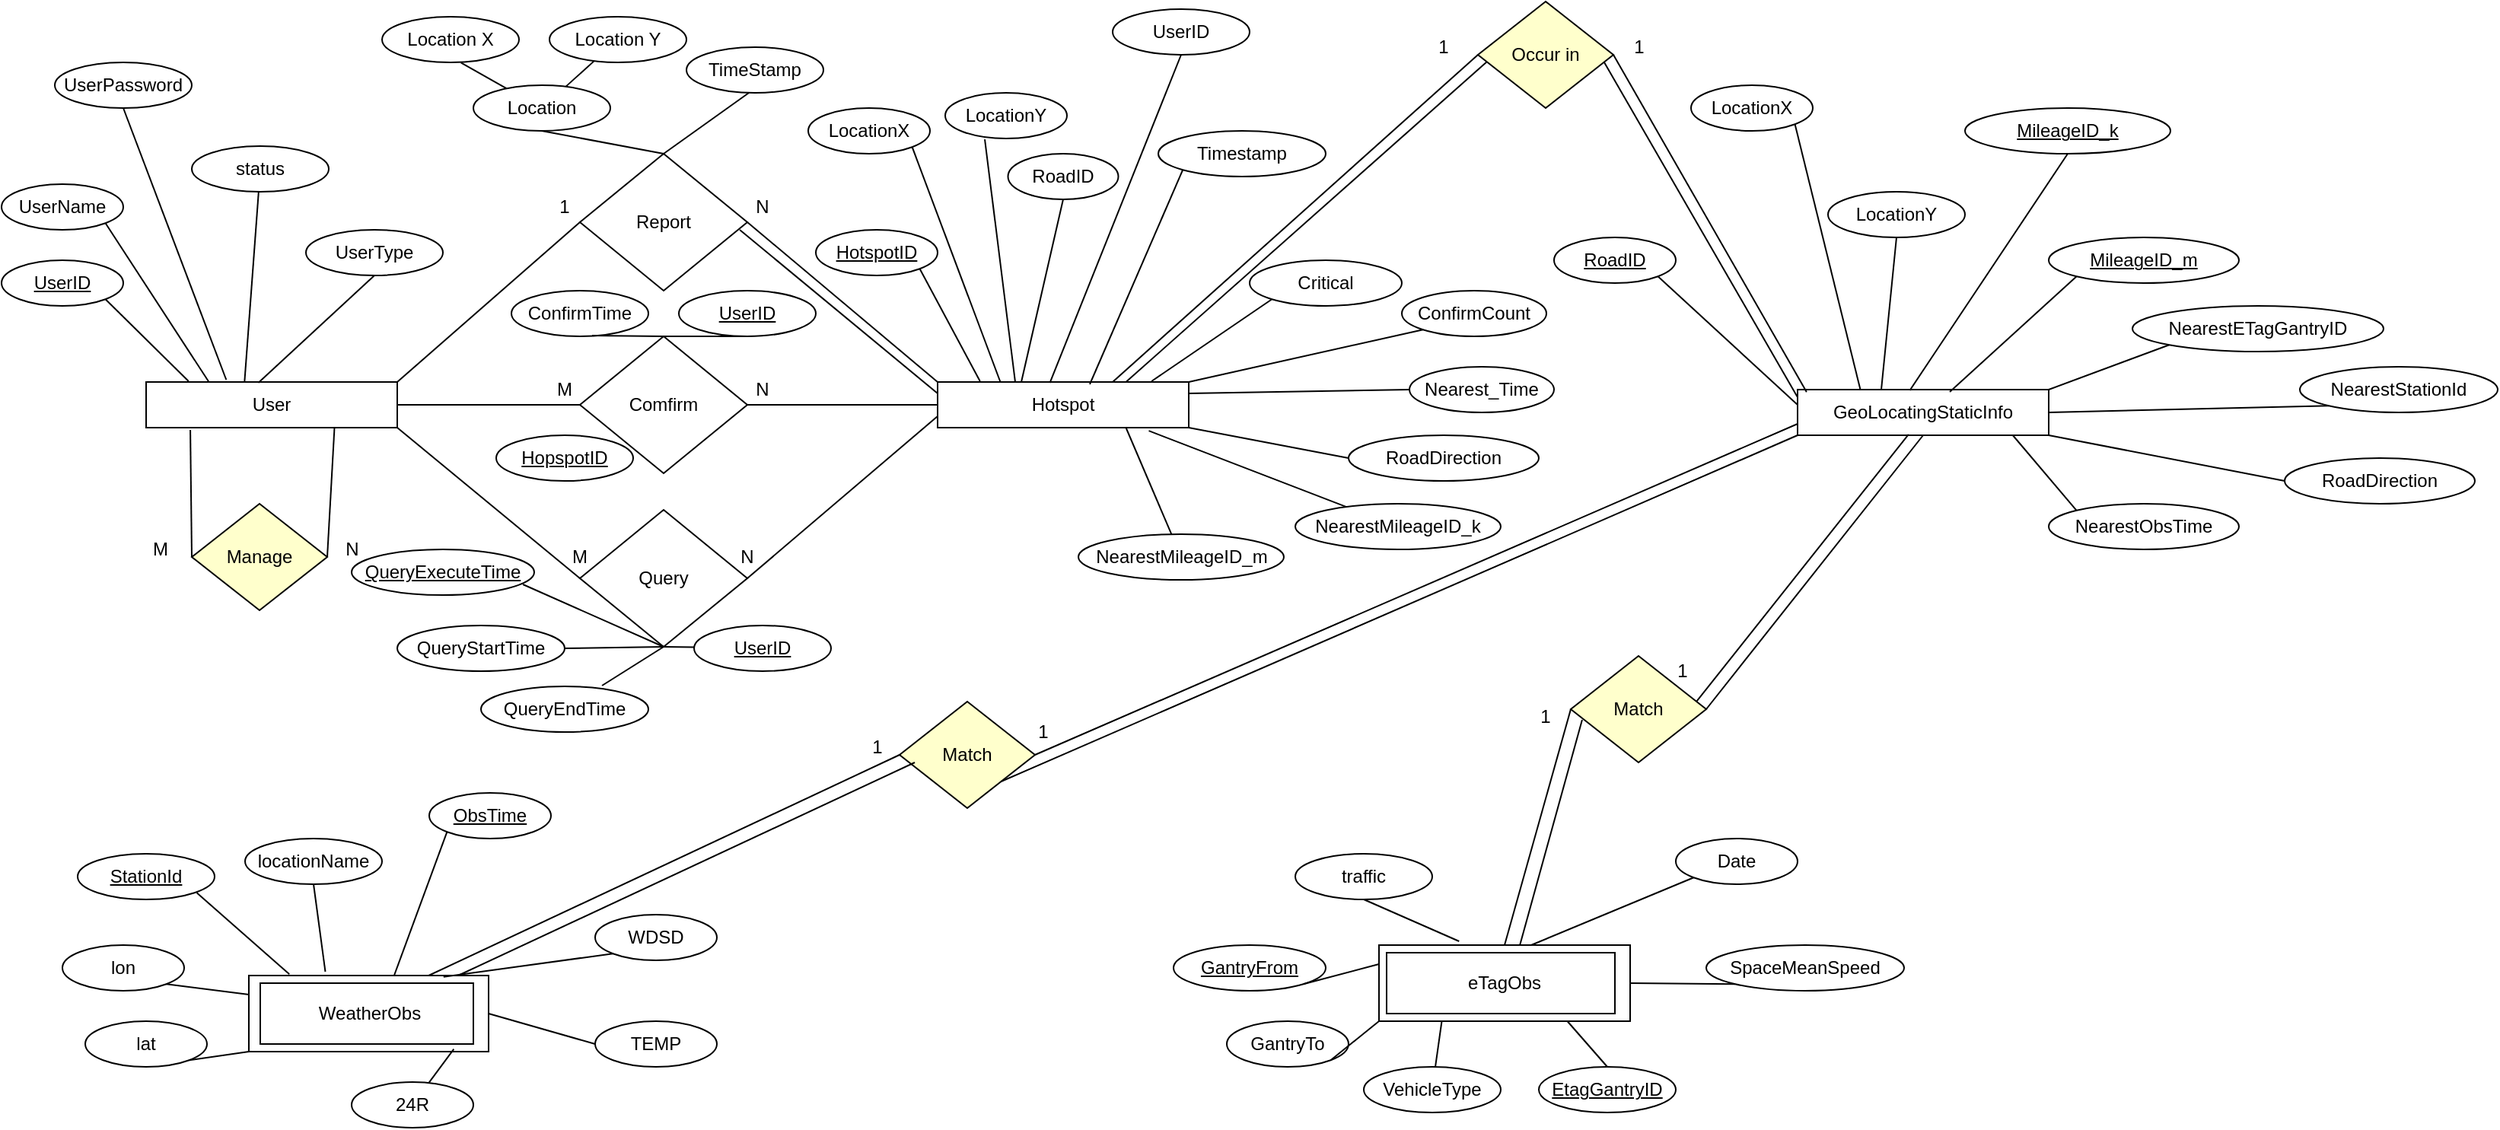 <mxfile version="22.0.0" type="device">
  <diagram name="第1頁" id="w8Y3zFiB25iGrUSPk7YY">
    <mxGraphModel dx="3138" dy="985" grid="1" gridSize="10" guides="1" tooltips="1" connect="1" arrows="1" fold="1" page="1" pageScale="1" pageWidth="1169" pageHeight="827" math="0" shadow="0">
      <root>
        <mxCell id="0" />
        <mxCell id="1" parent="0" />
        <mxCell id="1Ielz3oQNkOGcChXhk5W-86" value="" style="group" vertex="1" connectable="0" parent="1">
          <mxGeometry x="-70" y="70" width="1640" height="740" as="geometry" />
        </mxCell>
        <mxCell id="1Ielz3oQNkOGcChXhk5W-4" value="Location Y" style="ellipse;whiteSpace=wrap;html=1;container=0;" vertex="1" parent="1Ielz3oQNkOGcChXhk5W-86">
          <mxGeometry x="360" y="10" width="90" height="30" as="geometry" />
        </mxCell>
        <mxCell id="1Ielz3oQNkOGcChXhk5W-5" value="Location X" style="ellipse;whiteSpace=wrap;html=1;container=0;" vertex="1" parent="1Ielz3oQNkOGcChXhk5W-86">
          <mxGeometry x="250" y="10" width="90" height="30" as="geometry" />
        </mxCell>
        <mxCell id="1Ielz3oQNkOGcChXhk5W-6" value="" style="endArrow=none;html=1;rounded=0;entryX=0.576;entryY=1.008;entryDx=0;entryDy=0;entryPerimeter=0;" edge="1" parent="1Ielz3oQNkOGcChXhk5W-86" source="b8P8zdBerkyFOxZp3jXj-5" target="1Ielz3oQNkOGcChXhk5W-5">
          <mxGeometry width="50" height="50" relative="1" as="geometry">
            <mxPoint x="330" y="250" as="sourcePoint" />
            <mxPoint x="380" y="200" as="targetPoint" />
          </mxGeometry>
        </mxCell>
        <mxCell id="1Ielz3oQNkOGcChXhk5W-8" value="" style="endArrow=none;html=1;rounded=0;" edge="1" parent="1Ielz3oQNkOGcChXhk5W-86" source="b8P8zdBerkyFOxZp3jXj-5" target="1Ielz3oQNkOGcChXhk5W-4">
          <mxGeometry width="50" height="50" relative="1" as="geometry">
            <mxPoint x="330" y="250" as="sourcePoint" />
            <mxPoint x="396" y="44" as="targetPoint" />
          </mxGeometry>
        </mxCell>
        <mxCell id="b8P8zdBerkyFOxZp3jXj-3" value="TimeStamp" style="ellipse;whiteSpace=wrap;html=1;container=0;" parent="1Ielz3oQNkOGcChXhk5W-86" vertex="1">
          <mxGeometry x="450" y="30" width="90" height="30" as="geometry" />
        </mxCell>
        <mxCell id="b8P8zdBerkyFOxZp3jXj-4" value="" style="endArrow=none;html=1;rounded=0;exitX=0.5;exitY=0;exitDx=0;exitDy=0;" parent="1Ielz3oQNkOGcChXhk5W-86" source="P0seviDKz_A83ebYT3GH-59" edge="1">
          <mxGeometry width="50" height="50" relative="1" as="geometry">
            <mxPoint x="420" y="161" as="sourcePoint" />
            <mxPoint x="491" y="60" as="targetPoint" />
          </mxGeometry>
        </mxCell>
        <mxCell id="b8P8zdBerkyFOxZp3jXj-6" value="" style="endArrow=none;html=1;rounded=0;entryX=0.5;entryY=1;entryDx=0;entryDy=0;" parent="1Ielz3oQNkOGcChXhk5W-86" edge="1" target="b8P8zdBerkyFOxZp3jXj-5">
          <mxGeometry width="50" height="50" relative="1" as="geometry">
            <mxPoint x="435" y="100" as="sourcePoint" />
            <mxPoint x="361" y="60" as="targetPoint" />
          </mxGeometry>
        </mxCell>
        <mxCell id="aatPJk_-TWz2ZmmIsJqC-85" value="lat" style="ellipse;whiteSpace=wrap;html=1;container=0;" parent="1Ielz3oQNkOGcChXhk5W-86" vertex="1">
          <mxGeometry x="55" y="670" width="80" height="30" as="geometry" />
        </mxCell>
        <mxCell id="aatPJk_-TWz2ZmmIsJqC-86" value="" style="endArrow=none;html=1;rounded=0;entryX=1;entryY=1;entryDx=0;entryDy=0;exitX=0;exitY=1;exitDx=0;exitDy=0;" parent="1Ielz3oQNkOGcChXhk5W-86" source="P0seviDKz_A83ebYT3GH-17" target="aatPJk_-TWz2ZmmIsJqC-85" edge="1">
          <mxGeometry width="50" height="50" relative="1" as="geometry">
            <mxPoint x="356" y="620" as="sourcePoint" />
            <mxPoint x="380" y="480" as="targetPoint" />
          </mxGeometry>
        </mxCell>
        <mxCell id="aatPJk_-TWz2ZmmIsJqC-87" value="lon" style="ellipse;whiteSpace=wrap;html=1;container=0;" parent="1Ielz3oQNkOGcChXhk5W-86" vertex="1">
          <mxGeometry x="40" y="620" width="80" height="30" as="geometry" />
        </mxCell>
        <mxCell id="aatPJk_-TWz2ZmmIsJqC-88" value="" style="endArrow=none;html=1;rounded=0;entryX=1;entryY=1;entryDx=0;entryDy=0;exitX=0;exitY=0.25;exitDx=0;exitDy=0;" parent="1Ielz3oQNkOGcChXhk5W-86" source="P0seviDKz_A83ebYT3GH-17" target="aatPJk_-TWz2ZmmIsJqC-87" edge="1">
          <mxGeometry width="50" height="50" relative="1" as="geometry">
            <mxPoint x="326" y="620" as="sourcePoint" />
            <mxPoint x="360" y="535" as="targetPoint" />
          </mxGeometry>
        </mxCell>
        <mxCell id="P0seviDKz_A83ebYT3GH-29" value="Hotspot" style="rounded=0;whiteSpace=wrap;html=1;container=0;" parent="1Ielz3oQNkOGcChXhk5W-86" vertex="1">
          <mxGeometry x="615" y="250" width="165" height="30" as="geometry" />
        </mxCell>
        <mxCell id="P0seviDKz_A83ebYT3GH-30" value="Timestamp" style="ellipse;whiteSpace=wrap;html=1;container=0;" parent="1Ielz3oQNkOGcChXhk5W-86" vertex="1">
          <mxGeometry x="760" y="85" width="110" height="30" as="geometry" />
        </mxCell>
        <mxCell id="P0seviDKz_A83ebYT3GH-31" value="UserID" style="ellipse;whiteSpace=wrap;html=1;container=0;" parent="1Ielz3oQNkOGcChXhk5W-86" vertex="1">
          <mxGeometry x="730" y="5" width="90" height="30" as="geometry" />
        </mxCell>
        <mxCell id="P0seviDKz_A83ebYT3GH-32" value="&lt;u&gt;HotspotID&lt;/u&gt;" style="ellipse;whiteSpace=wrap;html=1;container=0;" parent="1Ielz3oQNkOGcChXhk5W-86" vertex="1">
          <mxGeometry x="535" y="150" width="80" height="30" as="geometry" />
        </mxCell>
        <mxCell id="P0seviDKz_A83ebYT3GH-33" value="RoadID" style="ellipse;whiteSpace=wrap;html=1;container=0;" parent="1Ielz3oQNkOGcChXhk5W-86" vertex="1">
          <mxGeometry x="661.25" y="100" width="72.5" height="30" as="geometry" />
        </mxCell>
        <mxCell id="P0seviDKz_A83ebYT3GH-34" value="LocationX" style="ellipse;whiteSpace=wrap;html=1;container=0;" parent="1Ielz3oQNkOGcChXhk5W-86" vertex="1">
          <mxGeometry x="530" y="70" width="80" height="30" as="geometry" />
        </mxCell>
        <mxCell id="P0seviDKz_A83ebYT3GH-35" value="" style="endArrow=none;html=1;rounded=0;exitX=0.447;exitY=0.017;exitDx=0;exitDy=0;exitPerimeter=0;entryX=0.5;entryY=1;entryDx=0;entryDy=0;" parent="1Ielz3oQNkOGcChXhk5W-86" source="P0seviDKz_A83ebYT3GH-29" target="P0seviDKz_A83ebYT3GH-31" edge="1">
          <mxGeometry width="50" height="50" relative="1" as="geometry">
            <mxPoint x="710" y="190" as="sourcePoint" />
            <mxPoint x="760" y="140" as="targetPoint" />
          </mxGeometry>
        </mxCell>
        <mxCell id="P0seviDKz_A83ebYT3GH-36" value="" style="endArrow=none;html=1;rounded=0;entryX=0.5;entryY=1;entryDx=0;entryDy=0;" parent="1Ielz3oQNkOGcChXhk5W-86" target="P0seviDKz_A83ebYT3GH-33" edge="1">
          <mxGeometry width="50" height="50" relative="1" as="geometry">
            <mxPoint x="670" y="250" as="sourcePoint" />
            <mxPoint x="680" y="150" as="targetPoint" />
          </mxGeometry>
        </mxCell>
        <mxCell id="P0seviDKz_A83ebYT3GH-37" value="" style="endArrow=none;html=1;rounded=0;entryX=1;entryY=1;entryDx=0;entryDy=0;exitX=0.169;exitY=-0.017;exitDx=0;exitDy=0;exitPerimeter=0;" parent="1Ielz3oQNkOGcChXhk5W-86" source="P0seviDKz_A83ebYT3GH-29" target="P0seviDKz_A83ebYT3GH-32" edge="1">
          <mxGeometry width="50" height="50" relative="1" as="geometry">
            <mxPoint x="660" y="210" as="sourcePoint" />
            <mxPoint x="615" y="220" as="targetPoint" />
          </mxGeometry>
        </mxCell>
        <mxCell id="P0seviDKz_A83ebYT3GH-38" value="" style="endArrow=none;html=1;rounded=0;entryX=1;entryY=1;entryDx=0;entryDy=0;exitX=0.25;exitY=0;exitDx=0;exitDy=0;" parent="1Ielz3oQNkOGcChXhk5W-86" source="P0seviDKz_A83ebYT3GH-29" target="P0seviDKz_A83ebYT3GH-34" edge="1">
          <mxGeometry width="50" height="50" relative="1" as="geometry">
            <mxPoint x="650" y="210" as="sourcePoint" />
            <mxPoint x="650" y="160" as="targetPoint" />
          </mxGeometry>
        </mxCell>
        <mxCell id="P0seviDKz_A83ebYT3GH-39" value="" style="endArrow=none;html=1;rounded=0;exitX=0.606;exitY=0.05;exitDx=0;exitDy=0;entryX=0;entryY=1;entryDx=0;entryDy=0;exitPerimeter=0;" parent="1Ielz3oQNkOGcChXhk5W-86" source="P0seviDKz_A83ebYT3GH-29" target="P0seviDKz_A83ebYT3GH-30" edge="1">
          <mxGeometry width="50" height="50" relative="1" as="geometry">
            <mxPoint x="766" y="291" as="sourcePoint" />
            <mxPoint x="810" y="220" as="targetPoint" />
          </mxGeometry>
        </mxCell>
        <mxCell id="P0seviDKz_A83ebYT3GH-41" value="Critical" style="ellipse;whiteSpace=wrap;html=1;container=0;" parent="1Ielz3oQNkOGcChXhk5W-86" vertex="1">
          <mxGeometry x="820" y="170" width="100" height="30" as="geometry" />
        </mxCell>
        <mxCell id="P0seviDKz_A83ebYT3GH-42" value="" style="endArrow=none;html=1;rounded=0;exitX=0.852;exitY=-0.017;exitDx=0;exitDy=0;entryX=0;entryY=1;entryDx=0;entryDy=0;exitPerimeter=0;" parent="1Ielz3oQNkOGcChXhk5W-86" source="P0seviDKz_A83ebYT3GH-29" target="P0seviDKz_A83ebYT3GH-41" edge="1">
          <mxGeometry width="50" height="50" relative="1" as="geometry">
            <mxPoint x="749" y="250" as="sourcePoint" />
            <mxPoint x="820" y="230" as="targetPoint" />
          </mxGeometry>
        </mxCell>
        <mxCell id="P0seviDKz_A83ebYT3GH-45" value="ConfirmCount" style="ellipse;whiteSpace=wrap;html=1;container=0;" parent="1Ielz3oQNkOGcChXhk5W-86" vertex="1">
          <mxGeometry x="920" y="190" width="95" height="30" as="geometry" />
        </mxCell>
        <mxCell id="P0seviDKz_A83ebYT3GH-46" value="" style="endArrow=none;html=1;rounded=0;exitX=1;exitY=0;exitDx=0;exitDy=0;entryX=0;entryY=1;entryDx=0;entryDy=0;" parent="1Ielz3oQNkOGcChXhk5W-86" source="P0seviDKz_A83ebYT3GH-29" target="P0seviDKz_A83ebYT3GH-45" edge="1">
          <mxGeometry width="50" height="50" relative="1" as="geometry">
            <mxPoint x="779.5" y="360" as="sourcePoint" />
            <mxPoint x="850.5" y="340" as="targetPoint" />
          </mxGeometry>
        </mxCell>
        <mxCell id="P0seviDKz_A83ebYT3GH-54" value="Comfirm" style="rhombus;whiteSpace=wrap;html=1;container=0;" parent="1Ielz3oQNkOGcChXhk5W-86" vertex="1">
          <mxGeometry x="380" y="220" width="110" height="90" as="geometry" />
        </mxCell>
        <mxCell id="P0seviDKz_A83ebYT3GH-55" value="" style="endArrow=none;html=1;rounded=0;entryX=0;entryY=0.5;entryDx=0;entryDy=0;exitX=1;exitY=0.5;exitDx=0;exitDy=0;" parent="1Ielz3oQNkOGcChXhk5W-86" source="RPgmEn2qXm2ILgxolk-a-31" target="P0seviDKz_A83ebYT3GH-54" edge="1">
          <mxGeometry width="50" height="50" relative="1" as="geometry">
            <mxPoint x="280" y="280" as="sourcePoint" />
            <mxPoint x="410" y="270" as="targetPoint" />
          </mxGeometry>
        </mxCell>
        <mxCell id="P0seviDKz_A83ebYT3GH-56" value="" style="endArrow=none;html=1;rounded=0;entryX=0;entryY=0.5;entryDx=0;entryDy=0;exitX=1;exitY=0.5;exitDx=0;exitDy=0;" parent="1Ielz3oQNkOGcChXhk5W-86" source="P0seviDKz_A83ebYT3GH-54" target="P0seviDKz_A83ebYT3GH-29" edge="1">
          <mxGeometry width="50" height="50" relative="1" as="geometry">
            <mxPoint x="360" y="320" as="sourcePoint" />
            <mxPoint x="410" y="270" as="targetPoint" />
          </mxGeometry>
        </mxCell>
        <mxCell id="P0seviDKz_A83ebYT3GH-57" value="M" style="text;html=1;strokeColor=none;fillColor=none;align=center;verticalAlign=middle;whiteSpace=wrap;rounded=0;container=0;" parent="1Ielz3oQNkOGcChXhk5W-86" vertex="1">
          <mxGeometry x="340" y="240" width="60" height="30" as="geometry" />
        </mxCell>
        <mxCell id="P0seviDKz_A83ebYT3GH-58" value="N" style="text;html=1;strokeColor=none;fillColor=none;align=center;verticalAlign=middle;whiteSpace=wrap;rounded=0;container=0;" parent="1Ielz3oQNkOGcChXhk5W-86" vertex="1">
          <mxGeometry x="470" y="240" width="60" height="30" as="geometry" />
        </mxCell>
        <mxCell id="P0seviDKz_A83ebYT3GH-59" value="Report" style="rhombus;whiteSpace=wrap;html=1;container=0;" parent="1Ielz3oQNkOGcChXhk5W-86" vertex="1">
          <mxGeometry x="380" y="100" width="110" height="90" as="geometry" />
        </mxCell>
        <mxCell id="P0seviDKz_A83ebYT3GH-60" value="Query" style="rhombus;whiteSpace=wrap;html=1;container=0;" parent="1Ielz3oQNkOGcChXhk5W-86" vertex="1">
          <mxGeometry x="380" y="334" width="110" height="90" as="geometry" />
        </mxCell>
        <mxCell id="P0seviDKz_A83ebYT3GH-63" value="" style="endArrow=none;html=1;rounded=0;entryX=0;entryY=0.5;entryDx=0;entryDy=0;exitX=1;exitY=0;exitDx=0;exitDy=0;" parent="1Ielz3oQNkOGcChXhk5W-86" source="RPgmEn2qXm2ILgxolk-a-31" target="P0seviDKz_A83ebYT3GH-59" edge="1">
          <mxGeometry width="50" height="50" relative="1" as="geometry">
            <mxPoint x="590" y="430" as="sourcePoint" />
            <mxPoint x="640" y="380" as="targetPoint" />
          </mxGeometry>
        </mxCell>
        <mxCell id="P0seviDKz_A83ebYT3GH-64" value="" style="endArrow=none;html=1;rounded=0;entryX=1;entryY=0.5;entryDx=0;entryDy=0;exitX=0;exitY=0;exitDx=0;exitDy=0;" parent="1Ielz3oQNkOGcChXhk5W-86" source="P0seviDKz_A83ebYT3GH-29" target="P0seviDKz_A83ebYT3GH-59" edge="1">
          <mxGeometry width="50" height="50" relative="1" as="geometry">
            <mxPoint x="590" y="430" as="sourcePoint" />
            <mxPoint x="640" y="380" as="targetPoint" />
          </mxGeometry>
        </mxCell>
        <mxCell id="P0seviDKz_A83ebYT3GH-66" value="" style="endArrow=none;html=1;rounded=0;exitX=0;exitY=0.5;exitDx=0;exitDy=0;" parent="1Ielz3oQNkOGcChXhk5W-86" source="P0seviDKz_A83ebYT3GH-60" edge="1">
          <mxGeometry width="50" height="50" relative="1" as="geometry">
            <mxPoint x="590" y="430" as="sourcePoint" />
            <mxPoint x="260" y="280" as="targetPoint" />
          </mxGeometry>
        </mxCell>
        <mxCell id="P0seviDKz_A83ebYT3GH-67" value="" style="endArrow=none;html=1;rounded=0;entryX=0;entryY=0.75;entryDx=0;entryDy=0;exitX=1;exitY=0.5;exitDx=0;exitDy=0;" parent="1Ielz3oQNkOGcChXhk5W-86" source="P0seviDKz_A83ebYT3GH-60" target="P0seviDKz_A83ebYT3GH-29" edge="1">
          <mxGeometry width="50" height="50" relative="1" as="geometry">
            <mxPoint x="590" y="430" as="sourcePoint" />
            <mxPoint x="640" y="380" as="targetPoint" />
          </mxGeometry>
        </mxCell>
        <mxCell id="P0seviDKz_A83ebYT3GH-74" value="1" style="text;html=1;strokeColor=none;fillColor=none;align=center;verticalAlign=middle;whiteSpace=wrap;rounded=0;container=0;" parent="1Ielz3oQNkOGcChXhk5W-86" vertex="1">
          <mxGeometry x="340" y="120" width="60" height="30" as="geometry" />
        </mxCell>
        <mxCell id="P0seviDKz_A83ebYT3GH-75" value="N" style="text;html=1;strokeColor=none;fillColor=none;align=center;verticalAlign=middle;whiteSpace=wrap;rounded=0;container=0;" parent="1Ielz3oQNkOGcChXhk5W-86" vertex="1">
          <mxGeometry x="470" y="120" width="60" height="30" as="geometry" />
        </mxCell>
        <mxCell id="P0seviDKz_A83ebYT3GH-76" value="M" style="text;html=1;strokeColor=none;fillColor=none;align=center;verticalAlign=middle;whiteSpace=wrap;rounded=0;container=0;" parent="1Ielz3oQNkOGcChXhk5W-86" vertex="1">
          <mxGeometry x="350" y="350" width="60" height="30" as="geometry" />
        </mxCell>
        <mxCell id="P0seviDKz_A83ebYT3GH-77" value="N" style="text;html=1;strokeColor=none;fillColor=none;align=center;verticalAlign=middle;whiteSpace=wrap;rounded=0;container=0;" parent="1Ielz3oQNkOGcChXhk5W-86" vertex="1">
          <mxGeometry x="460" y="350" width="60" height="30" as="geometry" />
        </mxCell>
        <mxCell id="P0seviDKz_A83ebYT3GH-17" value="WeatherObs" style="rounded=0;whiteSpace=wrap;html=1;container=0;" parent="1Ielz3oQNkOGcChXhk5W-86" vertex="1">
          <mxGeometry x="162.5" y="640" width="157.5" height="50" as="geometry" />
        </mxCell>
        <mxCell id="P0seviDKz_A83ebYT3GH-18" value="&lt;u&gt;ObsTime&lt;/u&gt;" style="ellipse;whiteSpace=wrap;html=1;container=0;" parent="1Ielz3oQNkOGcChXhk5W-86" vertex="1">
          <mxGeometry x="281" y="520" width="80" height="30" as="geometry" />
        </mxCell>
        <mxCell id="P0seviDKz_A83ebYT3GH-19" value="&lt;u&gt;StationId&lt;/u&gt;" style="ellipse;whiteSpace=wrap;html=1;container=0;" parent="1Ielz3oQNkOGcChXhk5W-86" vertex="1">
          <mxGeometry x="50" y="560" width="90" height="30" as="geometry" />
        </mxCell>
        <mxCell id="P0seviDKz_A83ebYT3GH-21" value="locationName" style="ellipse;whiteSpace=wrap;html=1;container=0;" parent="1Ielz3oQNkOGcChXhk5W-86" vertex="1">
          <mxGeometry x="160" y="550" width="90" height="30" as="geometry" />
        </mxCell>
        <mxCell id="P0seviDKz_A83ebYT3GH-24" value="" style="endArrow=none;html=1;rounded=0;entryX=0.5;entryY=1;entryDx=0;entryDy=0;exitX=0.319;exitY=-0.05;exitDx=0;exitDy=0;exitPerimeter=0;" parent="1Ielz3oQNkOGcChXhk5W-86" source="P0seviDKz_A83ebYT3GH-17" target="P0seviDKz_A83ebYT3GH-21" edge="1">
          <mxGeometry width="50" height="50" relative="1" as="geometry">
            <mxPoint x="170" y="600" as="sourcePoint" />
            <mxPoint x="220" y="550" as="targetPoint" />
          </mxGeometry>
        </mxCell>
        <mxCell id="P0seviDKz_A83ebYT3GH-25" value="" style="endArrow=none;html=1;rounded=0;entryX=1;entryY=1;entryDx=0;entryDy=0;exitX=0.169;exitY=-0.017;exitDx=0;exitDy=0;exitPerimeter=0;" parent="1Ielz3oQNkOGcChXhk5W-86" source="P0seviDKz_A83ebYT3GH-17" edge="1">
          <mxGeometry width="50" height="50" relative="1" as="geometry">
            <mxPoint x="200" y="610" as="sourcePoint" />
            <mxPoint x="128.284" y="585.607" as="targetPoint" />
          </mxGeometry>
        </mxCell>
        <mxCell id="P0seviDKz_A83ebYT3GH-27" value="" style="endArrow=none;html=1;rounded=0;exitX=0.606;exitY=0;exitDx=0;exitDy=0;entryX=0;entryY=1;entryDx=0;entryDy=0;exitPerimeter=0;" parent="1Ielz3oQNkOGcChXhk5W-86" source="P0seviDKz_A83ebYT3GH-17" target="P0seviDKz_A83ebYT3GH-18" edge="1">
          <mxGeometry width="50" height="50" relative="1" as="geometry">
            <mxPoint x="306" y="691" as="sourcePoint" />
            <mxPoint x="350" y="620" as="targetPoint" />
          </mxGeometry>
        </mxCell>
        <mxCell id="P0seviDKz_A83ebYT3GH-48" value="WDSD" style="ellipse;whiteSpace=wrap;html=1;container=0;" parent="1Ielz3oQNkOGcChXhk5W-86" vertex="1">
          <mxGeometry x="390" y="600" width="80" height="30" as="geometry" />
        </mxCell>
        <mxCell id="P0seviDKz_A83ebYT3GH-49" value="" style="endArrow=none;html=1;rounded=0;exitX=0.812;exitY=0.017;exitDx=0;exitDy=0;entryX=0;entryY=1;entryDx=0;entryDy=0;exitPerimeter=0;" parent="1Ielz3oQNkOGcChXhk5W-86" source="P0seviDKz_A83ebYT3GH-17" target="P0seviDKz_A83ebYT3GH-48" edge="1">
          <mxGeometry width="50" height="50" relative="1" as="geometry">
            <mxPoint x="289" y="650" as="sourcePoint" />
            <mxPoint x="360" y="630" as="targetPoint" />
          </mxGeometry>
        </mxCell>
        <mxCell id="P0seviDKz_A83ebYT3GH-50" value="TEMP" style="ellipse;whiteSpace=wrap;html=1;container=0;" parent="1Ielz3oQNkOGcChXhk5W-86" vertex="1">
          <mxGeometry x="390" y="670" width="80" height="30" as="geometry" />
        </mxCell>
        <mxCell id="P0seviDKz_A83ebYT3GH-51" value="" style="endArrow=none;html=1;rounded=0;entryX=0;entryY=0.5;entryDx=0;entryDy=0;exitX=1;exitY=0.5;exitDx=0;exitDy=0;" parent="1Ielz3oQNkOGcChXhk5W-86" source="P0seviDKz_A83ebYT3GH-17" target="P0seviDKz_A83ebYT3GH-50" edge="1">
          <mxGeometry width="50" height="50" relative="1" as="geometry">
            <mxPoint x="330" y="660" as="sourcePoint" />
            <mxPoint x="370" y="640" as="targetPoint" />
          </mxGeometry>
        </mxCell>
        <mxCell id="P0seviDKz_A83ebYT3GH-52" value="24R" style="ellipse;whiteSpace=wrap;html=1;container=0;" parent="1Ielz3oQNkOGcChXhk5W-86" vertex="1">
          <mxGeometry x="230" y="710" width="80" height="30" as="geometry" />
        </mxCell>
        <mxCell id="P0seviDKz_A83ebYT3GH-53" value="" style="endArrow=none;html=1;rounded=0;exitX=0.855;exitY=0.967;exitDx=0;exitDy=0;exitPerimeter=0;" parent="1Ielz3oQNkOGcChXhk5W-86" source="P0seviDKz_A83ebYT3GH-17" target="P0seviDKz_A83ebYT3GH-52" edge="1">
          <mxGeometry width="50" height="50" relative="1" as="geometry">
            <mxPoint x="320" y="780" as="sourcePoint" />
            <mxPoint x="391" y="760" as="targetPoint" />
          </mxGeometry>
        </mxCell>
        <mxCell id="wD_s_syXHuKoTBuOey40-5" value="Match" style="rhombus;whiteSpace=wrap;html=1;container=0;fillColor=#FFFFCC;" parent="1Ielz3oQNkOGcChXhk5W-86" vertex="1">
          <mxGeometry x="590" y="460" width="89" height="70" as="geometry" />
        </mxCell>
        <mxCell id="wD_s_syXHuKoTBuOey40-8" value="" style="endArrow=none;html=1;rounded=0;entryX=1;entryY=0.5;entryDx=0;entryDy=0;exitX=0;exitY=0.75;exitDx=0;exitDy=0;" parent="1Ielz3oQNkOGcChXhk5W-86" source="aatPJk_-TWz2ZmmIsJqC-24" target="wD_s_syXHuKoTBuOey40-5" edge="1">
          <mxGeometry width="50" height="50" relative="1" as="geometry">
            <mxPoint x="765" y="440" as="sourcePoint" />
            <mxPoint x="751" y="299" as="targetPoint" />
          </mxGeometry>
        </mxCell>
        <mxCell id="wD_s_syXHuKoTBuOey40-38" value="LocationY" style="ellipse;whiteSpace=wrap;html=1;container=0;" parent="1Ielz3oQNkOGcChXhk5W-86" vertex="1">
          <mxGeometry x="620" y="60" width="80" height="30" as="geometry" />
        </mxCell>
        <mxCell id="wD_s_syXHuKoTBuOey40-39" value="" style="endArrow=none;html=1;rounded=0;entryX=0.325;entryY=1.017;entryDx=0;entryDy=0;entryPerimeter=0;" parent="1Ielz3oQNkOGcChXhk5W-86" target="wD_s_syXHuKoTBuOey40-38" edge="1">
          <mxGeometry width="50" height="50" relative="1" as="geometry">
            <mxPoint x="666" y="250" as="sourcePoint" />
            <mxPoint x="608" y="106" as="targetPoint" />
          </mxGeometry>
        </mxCell>
        <mxCell id="wD_s_syXHuKoTBuOey40-40" value="&lt;u&gt;QueryExecuteTime&lt;/u&gt;" style="ellipse;whiteSpace=wrap;html=1;container=0;" parent="1Ielz3oQNkOGcChXhk5W-86" vertex="1">
          <mxGeometry x="230" y="360" width="120" height="30" as="geometry" />
        </mxCell>
        <mxCell id="wD_s_syXHuKoTBuOey40-41" value="QueryStartTime" style="ellipse;whiteSpace=wrap;html=1;container=0;" parent="1Ielz3oQNkOGcChXhk5W-86" vertex="1">
          <mxGeometry x="260" y="410" width="110" height="30" as="geometry" />
        </mxCell>
        <mxCell id="wD_s_syXHuKoTBuOey40-42" value="QueryEndTime" style="ellipse;whiteSpace=wrap;html=1;container=0;" parent="1Ielz3oQNkOGcChXhk5W-86" vertex="1">
          <mxGeometry x="315" y="450" width="110" height="30" as="geometry" />
        </mxCell>
        <mxCell id="wD_s_syXHuKoTBuOey40-43" value="" style="endArrow=none;html=1;rounded=0;entryX=0.5;entryY=1;entryDx=0;entryDy=0;exitX=0.723;exitY=-0.017;exitDx=0;exitDy=0;exitPerimeter=0;" parent="1Ielz3oQNkOGcChXhk5W-86" source="wD_s_syXHuKoTBuOey40-42" target="P0seviDKz_A83ebYT3GH-60" edge="1">
          <mxGeometry width="50" height="50" relative="1" as="geometry">
            <mxPoint x="270" y="275" as="sourcePoint" />
            <mxPoint x="390" y="275" as="targetPoint" />
          </mxGeometry>
        </mxCell>
        <mxCell id="wD_s_syXHuKoTBuOey40-44" value="" style="endArrow=none;html=1;rounded=0;exitX=1;exitY=0.5;exitDx=0;exitDy=0;entryX=0.5;entryY=1;entryDx=0;entryDy=0;" parent="1Ielz3oQNkOGcChXhk5W-86" source="wD_s_syXHuKoTBuOey40-41" target="P0seviDKz_A83ebYT3GH-60" edge="1">
          <mxGeometry width="50" height="50" relative="1" as="geometry">
            <mxPoint x="280" y="285" as="sourcePoint" />
            <mxPoint x="410" y="400" as="targetPoint" />
          </mxGeometry>
        </mxCell>
        <mxCell id="wD_s_syXHuKoTBuOey40-45" value="" style="endArrow=none;html=1;rounded=0;exitX=0.938;exitY=0.767;exitDx=0;exitDy=0;entryX=0.5;entryY=1;entryDx=0;entryDy=0;exitPerimeter=0;" parent="1Ielz3oQNkOGcChXhk5W-86" source="wD_s_syXHuKoTBuOey40-40" target="P0seviDKz_A83ebYT3GH-60" edge="1">
          <mxGeometry width="50" height="50" relative="1" as="geometry">
            <mxPoint x="350" y="380" as="sourcePoint" />
            <mxPoint x="410" y="300" as="targetPoint" />
          </mxGeometry>
        </mxCell>
        <mxCell id="RPgmEn2qXm2ILgxolk-a-31" value="User" style="rounded=0;whiteSpace=wrap;html=1;container=0;" parent="1Ielz3oQNkOGcChXhk5W-86" vertex="1">
          <mxGeometry x="95" y="250" width="165" height="30" as="geometry" />
        </mxCell>
        <mxCell id="RPgmEn2qXm2ILgxolk-a-46" value="UserType" style="ellipse;whiteSpace=wrap;html=1;container=0;" parent="1Ielz3oQNkOGcChXhk5W-86" vertex="1">
          <mxGeometry x="200" y="150" width="90" height="30" as="geometry" />
        </mxCell>
        <mxCell id="RPgmEn2qXm2ILgxolk-a-47" value="&lt;u&gt;UserID&lt;/u&gt;" style="ellipse;whiteSpace=wrap;html=1;container=0;" parent="1Ielz3oQNkOGcChXhk5W-86" vertex="1">
          <mxGeometry y="170" width="80" height="30" as="geometry" />
        </mxCell>
        <mxCell id="RPgmEn2qXm2ILgxolk-a-50" value="UserPassword" style="ellipse;whiteSpace=wrap;html=1;container=0;" parent="1Ielz3oQNkOGcChXhk5W-86" vertex="1">
          <mxGeometry x="35" y="40" width="90" height="30" as="geometry" />
        </mxCell>
        <mxCell id="RPgmEn2qXm2ILgxolk-a-51" value="UserName" style="ellipse;whiteSpace=wrap;html=1;container=0;" parent="1Ielz3oQNkOGcChXhk5W-86" vertex="1">
          <mxGeometry y="120" width="80" height="30" as="geometry" />
        </mxCell>
        <mxCell id="SuAxJYPZ7YgUvPkCugHp-4" value="" style="endArrow=none;html=1;rounded=0;exitX=0.447;exitY=0.017;exitDx=0;exitDy=0;exitPerimeter=0;entryX=0.5;entryY=1;entryDx=0;entryDy=0;" parent="1Ielz3oQNkOGcChXhk5W-86" source="RPgmEn2qXm2ILgxolk-a-31" edge="1" target="RPgmEn2qXm2ILgxolk-a-46">
          <mxGeometry width="50" height="50" relative="1" as="geometry">
            <mxPoint x="190" y="200" as="sourcePoint" />
            <mxPoint x="270" y="150" as="targetPoint" />
          </mxGeometry>
        </mxCell>
        <mxCell id="SuAxJYPZ7YgUvPkCugHp-5" value="" style="endArrow=none;html=1;rounded=0;entryX=0.5;entryY=1;entryDx=0;entryDy=0;exitX=0.319;exitY=-0.05;exitDx=0;exitDy=0;exitPerimeter=0;" parent="1Ielz3oQNkOGcChXhk5W-86" source="RPgmEn2qXm2ILgxolk-a-31" target="RPgmEn2qXm2ILgxolk-a-50" edge="1">
          <mxGeometry width="50" height="50" relative="1" as="geometry">
            <mxPoint x="110" y="210" as="sourcePoint" />
            <mxPoint x="160" y="160" as="targetPoint" />
          </mxGeometry>
        </mxCell>
        <mxCell id="SuAxJYPZ7YgUvPkCugHp-6" value="" style="endArrow=none;html=1;rounded=0;entryX=1;entryY=1;entryDx=0;entryDy=0;exitX=0.169;exitY=-0.017;exitDx=0;exitDy=0;exitPerimeter=0;" parent="1Ielz3oQNkOGcChXhk5W-86" source="RPgmEn2qXm2ILgxolk-a-31" target="RPgmEn2qXm2ILgxolk-a-47" edge="1">
          <mxGeometry width="50" height="50" relative="1" as="geometry">
            <mxPoint x="140" y="220" as="sourcePoint" />
            <mxPoint x="95" y="230" as="targetPoint" />
          </mxGeometry>
        </mxCell>
        <mxCell id="SuAxJYPZ7YgUvPkCugHp-7" value="" style="endArrow=none;html=1;rounded=0;entryX=1;entryY=1;entryDx=0;entryDy=0;exitX=0.25;exitY=0;exitDx=0;exitDy=0;" parent="1Ielz3oQNkOGcChXhk5W-86" source="RPgmEn2qXm2ILgxolk-a-31" target="RPgmEn2qXm2ILgxolk-a-51" edge="1">
          <mxGeometry width="50" height="50" relative="1" as="geometry">
            <mxPoint x="130" y="220" as="sourcePoint" />
            <mxPoint x="130" y="170" as="targetPoint" />
          </mxGeometry>
        </mxCell>
        <mxCell id="aatPJk_-TWz2ZmmIsJqC-27" value="&lt;u&gt;RoadID&lt;/u&gt;" style="ellipse;whiteSpace=wrap;html=1;container=0;" parent="1Ielz3oQNkOGcChXhk5W-86" vertex="1">
          <mxGeometry x="1020" y="155" width="80" height="30" as="geometry" />
        </mxCell>
        <mxCell id="aatPJk_-TWz2ZmmIsJqC-24" value="GeoLocatingStaticInfo" style="rounded=0;whiteSpace=wrap;html=1;container=0;" parent="1Ielz3oQNkOGcChXhk5W-86" vertex="1">
          <mxGeometry x="1180" y="255" width="165" height="30" as="geometry" />
        </mxCell>
        <mxCell id="aatPJk_-TWz2ZmmIsJqC-25" value="&lt;u&gt;MileageID_m&lt;/u&gt;" style="ellipse;whiteSpace=wrap;html=1;container=0;" parent="1Ielz3oQNkOGcChXhk5W-86" vertex="1">
          <mxGeometry x="1345" y="155" width="125" height="30" as="geometry" />
        </mxCell>
        <mxCell id="aatPJk_-TWz2ZmmIsJqC-26" value="&lt;u&gt;MileageID_k&lt;/u&gt;" style="ellipse;whiteSpace=wrap;html=1;container=0;" parent="1Ielz3oQNkOGcChXhk5W-86" vertex="1">
          <mxGeometry x="1290" y="70" width="135" height="30" as="geometry" />
        </mxCell>
        <mxCell id="aatPJk_-TWz2ZmmIsJqC-28" value="LocationY" style="ellipse;whiteSpace=wrap;html=1;container=0;" parent="1Ielz3oQNkOGcChXhk5W-86" vertex="1">
          <mxGeometry x="1200" y="125" width="90" height="30" as="geometry" />
        </mxCell>
        <mxCell id="aatPJk_-TWz2ZmmIsJqC-29" value="LocationX" style="ellipse;whiteSpace=wrap;html=1;container=0;" parent="1Ielz3oQNkOGcChXhk5W-86" vertex="1">
          <mxGeometry x="1110" y="55" width="80" height="30" as="geometry" />
        </mxCell>
        <mxCell id="aatPJk_-TWz2ZmmIsJqC-30" value="" style="endArrow=none;html=1;rounded=0;exitX=0.447;exitY=0.017;exitDx=0;exitDy=0;exitPerimeter=0;entryX=0.5;entryY=1;entryDx=0;entryDy=0;" parent="1Ielz3oQNkOGcChXhk5W-86" source="aatPJk_-TWz2ZmmIsJqC-24" target="aatPJk_-TWz2ZmmIsJqC-26" edge="1">
          <mxGeometry width="50" height="50" relative="1" as="geometry">
            <mxPoint x="1275" y="195" as="sourcePoint" />
            <mxPoint x="1325" y="145" as="targetPoint" />
          </mxGeometry>
        </mxCell>
        <mxCell id="aatPJk_-TWz2ZmmIsJqC-31" value="" style="endArrow=none;html=1;rounded=0;entryX=0.5;entryY=1;entryDx=0;entryDy=0;" parent="1Ielz3oQNkOGcChXhk5W-86" target="aatPJk_-TWz2ZmmIsJqC-28" edge="1">
          <mxGeometry width="50" height="50" relative="1" as="geometry">
            <mxPoint x="1235" y="255" as="sourcePoint" />
            <mxPoint x="1245" y="155" as="targetPoint" />
          </mxGeometry>
        </mxCell>
        <mxCell id="aatPJk_-TWz2ZmmIsJqC-32" value="" style="endArrow=none;html=1;rounded=0;entryX=1;entryY=1;entryDx=0;entryDy=0;" parent="1Ielz3oQNkOGcChXhk5W-86" target="aatPJk_-TWz2ZmmIsJqC-27" edge="1">
          <mxGeometry width="50" height="50" relative="1" as="geometry">
            <mxPoint x="1180" y="265" as="sourcePoint" />
            <mxPoint x="1180" y="225" as="targetPoint" />
          </mxGeometry>
        </mxCell>
        <mxCell id="aatPJk_-TWz2ZmmIsJqC-33" value="" style="endArrow=none;html=1;rounded=0;entryX=1;entryY=1;entryDx=0;entryDy=0;exitX=0.25;exitY=0;exitDx=0;exitDy=0;" parent="1Ielz3oQNkOGcChXhk5W-86" source="aatPJk_-TWz2ZmmIsJqC-24" target="aatPJk_-TWz2ZmmIsJqC-29" edge="1">
          <mxGeometry width="50" height="50" relative="1" as="geometry">
            <mxPoint x="1215" y="215" as="sourcePoint" />
            <mxPoint x="1215" y="165" as="targetPoint" />
          </mxGeometry>
        </mxCell>
        <mxCell id="aatPJk_-TWz2ZmmIsJqC-34" value="" style="endArrow=none;html=1;rounded=0;exitX=0.606;exitY=0.05;exitDx=0;exitDy=0;entryX=0;entryY=1;entryDx=0;entryDy=0;exitPerimeter=0;" parent="1Ielz3oQNkOGcChXhk5W-86" source="aatPJk_-TWz2ZmmIsJqC-24" target="aatPJk_-TWz2ZmmIsJqC-25" edge="1">
          <mxGeometry width="50" height="50" relative="1" as="geometry">
            <mxPoint x="1331" y="296" as="sourcePoint" />
            <mxPoint x="1375" y="225" as="targetPoint" />
          </mxGeometry>
        </mxCell>
        <mxCell id="aatPJk_-TWz2ZmmIsJqC-37" value="NearestETagGantryID" style="ellipse;whiteSpace=wrap;html=1;container=0;" parent="1Ielz3oQNkOGcChXhk5W-86" vertex="1">
          <mxGeometry x="1400" y="200" width="165" height="30" as="geometry" />
        </mxCell>
        <mxCell id="aatPJk_-TWz2ZmmIsJqC-38" value="" style="endArrow=none;html=1;rounded=0;entryX=0;entryY=1;entryDx=0;entryDy=0;exitX=1;exitY=0;exitDx=0;exitDy=0;" parent="1Ielz3oQNkOGcChXhk5W-86" source="aatPJk_-TWz2ZmmIsJqC-24" target="aatPJk_-TWz2ZmmIsJqC-37" edge="1">
          <mxGeometry width="50" height="50" relative="1" as="geometry">
            <mxPoint x="1330" y="250" as="sourcePoint" />
            <mxPoint x="1395" y="245" as="targetPoint" />
          </mxGeometry>
        </mxCell>
        <mxCell id="aatPJk_-TWz2ZmmIsJqC-39" value="NearestStationId" style="ellipse;whiteSpace=wrap;html=1;container=0;" parent="1Ielz3oQNkOGcChXhk5W-86" vertex="1">
          <mxGeometry x="1510" y="240" width="130" height="30" as="geometry" />
        </mxCell>
        <mxCell id="aatPJk_-TWz2ZmmIsJqC-40" value="" style="endArrow=none;html=1;rounded=0;entryX=0;entryY=1;entryDx=0;entryDy=0;exitX=1;exitY=0.5;exitDx=0;exitDy=0;" parent="1Ielz3oQNkOGcChXhk5W-86" source="aatPJk_-TWz2ZmmIsJqC-24" target="aatPJk_-TWz2ZmmIsJqC-39" edge="1">
          <mxGeometry width="50" height="50" relative="1" as="geometry">
            <mxPoint x="1380" y="280" as="sourcePoint" />
            <mxPoint x="1415.5" y="345" as="targetPoint" />
          </mxGeometry>
        </mxCell>
        <mxCell id="b8P8zdBerkyFOxZp3jXj-8" value="ConfirmTime" style="ellipse;whiteSpace=wrap;html=1;container=0;" parent="1Ielz3oQNkOGcChXhk5W-86" vertex="1">
          <mxGeometry x="335" y="190" width="90" height="30" as="geometry" />
        </mxCell>
        <mxCell id="b8P8zdBerkyFOxZp3jXj-9" value="" style="endArrow=none;html=1;rounded=0;exitX=0.5;exitY=0;exitDx=0;exitDy=0;entryX=0.589;entryY=0.983;entryDx=0;entryDy=0;entryPerimeter=0;" parent="1Ielz3oQNkOGcChXhk5W-86" source="P0seviDKz_A83ebYT3GH-54" target="b8P8zdBerkyFOxZp3jXj-8" edge="1">
          <mxGeometry width="50" height="50" relative="1" as="geometry">
            <mxPoint x="439" y="220" as="sourcePoint" />
            <mxPoint x="365" y="180" as="targetPoint" />
          </mxGeometry>
        </mxCell>
        <mxCell id="1Ielz3oQNkOGcChXhk5W-1" value="" style="endArrow=none;html=1;rounded=0;entryX=0.25;entryY=1;entryDx=0;entryDy=0;exitX=0;exitY=0.25;exitDx=0;exitDy=0;" edge="1" parent="1Ielz3oQNkOGcChXhk5W-86" source="P0seviDKz_A83ebYT3GH-29" target="P0seviDKz_A83ebYT3GH-75">
          <mxGeometry width="50" height="50" relative="1" as="geometry">
            <mxPoint x="485" y="270" as="sourcePoint" />
            <mxPoint x="535" y="220" as="targetPoint" />
          </mxGeometry>
        </mxCell>
        <mxCell id="b8P8zdBerkyFOxZp3jXj-5" value="Location" style="ellipse;whiteSpace=wrap;html=1;container=0;" parent="1Ielz3oQNkOGcChXhk5W-86" vertex="1">
          <mxGeometry x="310" y="55" width="90" height="30" as="geometry" />
        </mxCell>
        <mxCell id="1Ielz3oQNkOGcChXhk5W-14" value="RoadDirection" style="ellipse;whiteSpace=wrap;html=1;container=0;" vertex="1" parent="1Ielz3oQNkOGcChXhk5W-86">
          <mxGeometry x="1500" y="300" width="125" height="30" as="geometry" />
        </mxCell>
        <mxCell id="1Ielz3oQNkOGcChXhk5W-15" value="" style="endArrow=none;html=1;rounded=0;entryX=1;entryY=1;entryDx=0;entryDy=0;exitX=0;exitY=0.5;exitDx=0;exitDy=0;" edge="1" parent="1Ielz3oQNkOGcChXhk5W-86" source="1Ielz3oQNkOGcChXhk5W-14" target="aatPJk_-TWz2ZmmIsJqC-24">
          <mxGeometry width="50" height="50" relative="1" as="geometry">
            <mxPoint x="740" y="310" as="sourcePoint" />
            <mxPoint x="790" y="260" as="targetPoint" />
          </mxGeometry>
        </mxCell>
        <mxCell id="1Ielz3oQNkOGcChXhk5W-16" value="GantryTo" style="ellipse;whiteSpace=wrap;html=1;container=0;" vertex="1" parent="1Ielz3oQNkOGcChXhk5W-86">
          <mxGeometry x="805" y="670" width="80" height="30" as="geometry" />
        </mxCell>
        <mxCell id="1Ielz3oQNkOGcChXhk5W-17" value="" style="endArrow=none;html=1;rounded=0;entryX=1;entryY=1;entryDx=0;entryDy=0;exitX=0;exitY=1;exitDx=0;exitDy=0;" edge="1" parent="1Ielz3oQNkOGcChXhk5W-86" source="1Ielz3oQNkOGcChXhk5W-20" target="1Ielz3oQNkOGcChXhk5W-16">
          <mxGeometry width="50" height="50" relative="1" as="geometry">
            <mxPoint x="1106" y="620" as="sourcePoint" />
            <mxPoint x="1130" y="480" as="targetPoint" />
          </mxGeometry>
        </mxCell>
        <mxCell id="1Ielz3oQNkOGcChXhk5W-18" value="&lt;u&gt;GantryFrom&lt;/u&gt;" style="ellipse;whiteSpace=wrap;html=1;container=0;" vertex="1" parent="1Ielz3oQNkOGcChXhk5W-86">
          <mxGeometry x="770" y="620" width="100" height="30" as="geometry" />
        </mxCell>
        <mxCell id="1Ielz3oQNkOGcChXhk5W-19" value="" style="endArrow=none;html=1;rounded=0;entryX=1;entryY=1;entryDx=0;entryDy=0;exitX=0;exitY=0.25;exitDx=0;exitDy=0;" edge="1" parent="1Ielz3oQNkOGcChXhk5W-86" source="1Ielz3oQNkOGcChXhk5W-20" target="1Ielz3oQNkOGcChXhk5W-18">
          <mxGeometry width="50" height="50" relative="1" as="geometry">
            <mxPoint x="1076" y="620" as="sourcePoint" />
            <mxPoint x="1110" y="535" as="targetPoint" />
          </mxGeometry>
        </mxCell>
        <mxCell id="1Ielz3oQNkOGcChXhk5W-20" value="eTagObs" style="rounded=0;whiteSpace=wrap;html=1;container=0;" vertex="1" parent="1Ielz3oQNkOGcChXhk5W-86">
          <mxGeometry x="905" y="620" width="165" height="50" as="geometry" />
        </mxCell>
        <mxCell id="1Ielz3oQNkOGcChXhk5W-21" value="Date" style="ellipse;whiteSpace=wrap;html=1;container=0;" vertex="1" parent="1Ielz3oQNkOGcChXhk5W-86">
          <mxGeometry x="1100" y="550" width="80" height="30" as="geometry" />
        </mxCell>
        <mxCell id="1Ielz3oQNkOGcChXhk5W-23" value="traffic" style="ellipse;whiteSpace=wrap;html=1;container=0;" vertex="1" parent="1Ielz3oQNkOGcChXhk5W-86">
          <mxGeometry x="850" y="560" width="90" height="30" as="geometry" />
        </mxCell>
        <mxCell id="1Ielz3oQNkOGcChXhk5W-24" value="" style="endArrow=none;html=1;rounded=0;entryX=0.5;entryY=1;entryDx=0;entryDy=0;exitX=0.319;exitY=-0.05;exitDx=0;exitDy=0;exitPerimeter=0;" edge="1" parent="1Ielz3oQNkOGcChXhk5W-86" source="1Ielz3oQNkOGcChXhk5W-20" target="1Ielz3oQNkOGcChXhk5W-23">
          <mxGeometry width="50" height="50" relative="1" as="geometry">
            <mxPoint x="920" y="600" as="sourcePoint" />
            <mxPoint x="970" y="550" as="targetPoint" />
          </mxGeometry>
        </mxCell>
        <mxCell id="1Ielz3oQNkOGcChXhk5W-26" value="" style="endArrow=none;html=1;rounded=0;exitX=0.606;exitY=0;exitDx=0;exitDy=0;entryX=0;entryY=1;entryDx=0;entryDy=0;exitPerimeter=0;" edge="1" parent="1Ielz3oQNkOGcChXhk5W-86" source="1Ielz3oQNkOGcChXhk5W-20" target="1Ielz3oQNkOGcChXhk5W-21">
          <mxGeometry width="50" height="50" relative="1" as="geometry">
            <mxPoint x="1056" y="691" as="sourcePoint" />
            <mxPoint x="1100" y="620" as="targetPoint" />
          </mxGeometry>
        </mxCell>
        <mxCell id="1Ielz3oQNkOGcChXhk5W-27" value="SpaceMeanSpeed" style="ellipse;whiteSpace=wrap;html=1;container=0;" vertex="1" parent="1Ielz3oQNkOGcChXhk5W-86">
          <mxGeometry x="1120" y="620" width="130" height="30" as="geometry" />
        </mxCell>
        <mxCell id="1Ielz3oQNkOGcChXhk5W-28" value="" style="endArrow=none;html=1;rounded=0;exitX=1;exitY=0.5;exitDx=0;exitDy=0;entryX=0;entryY=1;entryDx=0;entryDy=0;" edge="1" parent="1Ielz3oQNkOGcChXhk5W-86" source="1Ielz3oQNkOGcChXhk5W-20" target="1Ielz3oQNkOGcChXhk5W-27">
          <mxGeometry width="50" height="50" relative="1" as="geometry">
            <mxPoint x="1039" y="650" as="sourcePoint" />
            <mxPoint x="1110" y="630" as="targetPoint" />
          </mxGeometry>
        </mxCell>
        <mxCell id="1Ielz3oQNkOGcChXhk5W-31" value="VehicleType" style="ellipse;whiteSpace=wrap;html=1;container=0;" vertex="1" parent="1Ielz3oQNkOGcChXhk5W-86">
          <mxGeometry x="895" y="700" width="90" height="30" as="geometry" />
        </mxCell>
        <mxCell id="1Ielz3oQNkOGcChXhk5W-32" value="" style="endArrow=none;html=1;rounded=0;exitX=0.25;exitY=1;exitDx=0;exitDy=0;" edge="1" parent="1Ielz3oQNkOGcChXhk5W-86" source="1Ielz3oQNkOGcChXhk5W-20" target="1Ielz3oQNkOGcChXhk5W-31">
          <mxGeometry width="50" height="50" relative="1" as="geometry">
            <mxPoint x="1070" y="780" as="sourcePoint" />
            <mxPoint x="1141" y="760" as="targetPoint" />
          </mxGeometry>
        </mxCell>
        <mxCell id="1Ielz3oQNkOGcChXhk5W-33" value="Nearest_Time" style="ellipse;whiteSpace=wrap;html=1;container=0;" vertex="1" parent="1Ielz3oQNkOGcChXhk5W-86">
          <mxGeometry x="925" y="240" width="95" height="30" as="geometry" />
        </mxCell>
        <mxCell id="1Ielz3oQNkOGcChXhk5W-34" value="" style="endArrow=none;html=1;rounded=0;exitX=1;exitY=0.25;exitDx=0;exitDy=0;entryX=0;entryY=0.5;entryDx=0;entryDy=0;" edge="1" parent="1Ielz3oQNkOGcChXhk5W-86" source="P0seviDKz_A83ebYT3GH-29" target="1Ielz3oQNkOGcChXhk5W-33">
          <mxGeometry width="50" height="50" relative="1" as="geometry">
            <mxPoint x="790" y="260" as="sourcePoint" />
            <mxPoint x="928" y="215" as="targetPoint" />
          </mxGeometry>
        </mxCell>
        <mxCell id="1Ielz3oQNkOGcChXhk5W-35" value="RoadDirection" style="ellipse;whiteSpace=wrap;html=1;container=0;" vertex="1" parent="1Ielz3oQNkOGcChXhk5W-86">
          <mxGeometry x="885" y="285" width="125" height="30" as="geometry" />
        </mxCell>
        <mxCell id="1Ielz3oQNkOGcChXhk5W-36" value="NearestMileageID_k" style="ellipse;whiteSpace=wrap;html=1;container=0;" vertex="1" parent="1Ielz3oQNkOGcChXhk5W-86">
          <mxGeometry x="850" y="330" width="135" height="30" as="geometry" />
        </mxCell>
        <mxCell id="1Ielz3oQNkOGcChXhk5W-37" value="NearestMileageID_m" style="ellipse;whiteSpace=wrap;html=1;container=0;" vertex="1" parent="1Ielz3oQNkOGcChXhk5W-86">
          <mxGeometry x="707.5" y="350" width="135" height="30" as="geometry" />
        </mxCell>
        <mxCell id="1Ielz3oQNkOGcChXhk5W-38" value="" style="endArrow=none;html=1;rounded=0;entryX=1;entryY=1;entryDx=0;entryDy=0;exitX=0;exitY=0.5;exitDx=0;exitDy=0;" edge="1" parent="1Ielz3oQNkOGcChXhk5W-86" source="1Ielz3oQNkOGcChXhk5W-35" target="P0seviDKz_A83ebYT3GH-29">
          <mxGeometry width="50" height="50" relative="1" as="geometry">
            <mxPoint x="740" y="310" as="sourcePoint" />
            <mxPoint x="790" y="260" as="targetPoint" />
          </mxGeometry>
        </mxCell>
        <mxCell id="1Ielz3oQNkOGcChXhk5W-41" value="" style="endArrow=none;html=1;rounded=0;exitX=0.841;exitY=1.069;exitDx=0;exitDy=0;exitPerimeter=0;" edge="1" parent="1Ielz3oQNkOGcChXhk5W-86" source="P0seviDKz_A83ebYT3GH-29" target="1Ielz3oQNkOGcChXhk5W-36">
          <mxGeometry width="50" height="50" relative="1" as="geometry">
            <mxPoint x="740" y="310" as="sourcePoint" />
            <mxPoint x="790" y="260" as="targetPoint" />
          </mxGeometry>
        </mxCell>
        <mxCell id="1Ielz3oQNkOGcChXhk5W-42" value="" style="endArrow=none;html=1;rounded=0;entryX=0.75;entryY=1;entryDx=0;entryDy=0;" edge="1" parent="1Ielz3oQNkOGcChXhk5W-86" source="1Ielz3oQNkOGcChXhk5W-37" target="P0seviDKz_A83ebYT3GH-29">
          <mxGeometry width="50" height="50" relative="1" as="geometry">
            <mxPoint x="755" y="510" as="sourcePoint" />
            <mxPoint x="805" y="460" as="targetPoint" />
          </mxGeometry>
        </mxCell>
        <mxCell id="1Ielz3oQNkOGcChXhk5W-44" value="status" style="ellipse;whiteSpace=wrap;html=1;container=0;" vertex="1" parent="1Ielz3oQNkOGcChXhk5W-86">
          <mxGeometry x="125" y="95" width="90" height="30" as="geometry" />
        </mxCell>
        <mxCell id="1Ielz3oQNkOGcChXhk5W-46" value="" style="endArrow=none;html=1;rounded=0;exitX=0.392;exitY=-0.01;exitDx=0;exitDy=0;exitPerimeter=0;" edge="1" parent="1Ielz3oQNkOGcChXhk5W-86" source="RPgmEn2qXm2ILgxolk-a-31" target="1Ielz3oQNkOGcChXhk5W-44">
          <mxGeometry width="50" height="50" relative="1" as="geometry">
            <mxPoint x="135" y="185" as="sourcePoint" />
            <mxPoint x="185" y="135" as="targetPoint" />
          </mxGeometry>
        </mxCell>
        <mxCell id="1Ielz3oQNkOGcChXhk5W-47" value="&lt;u&gt;UserID&lt;/u&gt;" style="ellipse;whiteSpace=wrap;html=1;container=0;" vertex="1" parent="1Ielz3oQNkOGcChXhk5W-86">
          <mxGeometry x="445" y="190" width="90" height="30" as="geometry" />
        </mxCell>
        <mxCell id="1Ielz3oQNkOGcChXhk5W-48" value="&lt;u&gt;HopspotID&lt;/u&gt;" style="ellipse;whiteSpace=wrap;html=1;container=0;" vertex="1" parent="1Ielz3oQNkOGcChXhk5W-86">
          <mxGeometry x="325" y="285" width="90" height="30" as="geometry" />
        </mxCell>
        <mxCell id="1Ielz3oQNkOGcChXhk5W-49" value="" style="endArrow=none;html=1;rounded=0;entryX=0.5;entryY=1;entryDx=0;entryDy=0;exitX=0.5;exitY=0;exitDx=0;exitDy=0;" edge="1" parent="1Ielz3oQNkOGcChXhk5W-86" source="P0seviDKz_A83ebYT3GH-54" target="1Ielz3oQNkOGcChXhk5W-47">
          <mxGeometry width="50" height="50" relative="1" as="geometry">
            <mxPoint x="740" y="310" as="sourcePoint" />
            <mxPoint x="790" y="260" as="targetPoint" />
          </mxGeometry>
        </mxCell>
        <mxCell id="1Ielz3oQNkOGcChXhk5W-50" value="&lt;u&gt;UserID&lt;/u&gt;" style="ellipse;whiteSpace=wrap;html=1;container=0;" vertex="1" parent="1Ielz3oQNkOGcChXhk5W-86">
          <mxGeometry x="455" y="410" width="90" height="30" as="geometry" />
        </mxCell>
        <mxCell id="1Ielz3oQNkOGcChXhk5W-51" value="" style="endArrow=none;html=1;rounded=0;exitX=0.5;exitY=1;exitDx=0;exitDy=0;" edge="1" parent="1Ielz3oQNkOGcChXhk5W-86" source="P0seviDKz_A83ebYT3GH-60" target="1Ielz3oQNkOGcChXhk5W-50">
          <mxGeometry width="50" height="50" relative="1" as="geometry">
            <mxPoint x="740" y="310" as="sourcePoint" />
            <mxPoint x="790" y="260" as="targetPoint" />
          </mxGeometry>
        </mxCell>
        <mxCell id="1Ielz3oQNkOGcChXhk5W-52" value="" style="endArrow=none;html=1;rounded=0;exitX=0.75;exitY=0;exitDx=0;exitDy=0;" edge="1" parent="1Ielz3oQNkOGcChXhk5W-86" source="P0seviDKz_A83ebYT3GH-17">
          <mxGeometry width="50" height="50" relative="1" as="geometry">
            <mxPoint x="740" y="310" as="sourcePoint" />
            <mxPoint x="590" y="495" as="targetPoint" />
          </mxGeometry>
        </mxCell>
        <mxCell id="1Ielz3oQNkOGcChXhk5W-54" value="&lt;u&gt;EtagGantryID&lt;/u&gt;" style="ellipse;whiteSpace=wrap;html=1;container=0;" vertex="1" parent="1Ielz3oQNkOGcChXhk5W-86">
          <mxGeometry x="1010" y="700" width="90" height="30" as="geometry" />
        </mxCell>
        <mxCell id="1Ielz3oQNkOGcChXhk5W-55" value="" style="endArrow=none;html=1;rounded=0;entryX=0.75;entryY=1;entryDx=0;entryDy=0;exitX=0.5;exitY=0;exitDx=0;exitDy=0;" edge="1" parent="1Ielz3oQNkOGcChXhk5W-86" source="1Ielz3oQNkOGcChXhk5W-54" target="1Ielz3oQNkOGcChXhk5W-20">
          <mxGeometry width="50" height="50" relative="1" as="geometry">
            <mxPoint x="740" y="310" as="sourcePoint" />
            <mxPoint x="790" y="260" as="targetPoint" />
          </mxGeometry>
        </mxCell>
        <mxCell id="1Ielz3oQNkOGcChXhk5W-56" value="Match" style="rhombus;whiteSpace=wrap;html=1;container=0;fillColor=#FFFFCC;" vertex="1" parent="1Ielz3oQNkOGcChXhk5W-86">
          <mxGeometry x="1031" y="430" width="89" height="70" as="geometry" />
        </mxCell>
        <mxCell id="1Ielz3oQNkOGcChXhk5W-57" value="" style="endArrow=none;html=1;rounded=0;entryX=0.5;entryY=1;entryDx=0;entryDy=0;exitX=1;exitY=0.5;exitDx=0;exitDy=0;" edge="1" parent="1Ielz3oQNkOGcChXhk5W-86" source="1Ielz3oQNkOGcChXhk5W-56" target="aatPJk_-TWz2ZmmIsJqC-24">
          <mxGeometry width="50" height="50" relative="1" as="geometry">
            <mxPoint x="740" y="310" as="sourcePoint" />
            <mxPoint x="790" y="260" as="targetPoint" />
          </mxGeometry>
        </mxCell>
        <mxCell id="1Ielz3oQNkOGcChXhk5W-58" value="" style="endArrow=none;html=1;rounded=0;entryX=0;entryY=0.5;entryDx=0;entryDy=0;exitX=0.5;exitY=0;exitDx=0;exitDy=0;" edge="1" parent="1Ielz3oQNkOGcChXhk5W-86" source="1Ielz3oQNkOGcChXhk5W-20" target="1Ielz3oQNkOGcChXhk5W-56">
          <mxGeometry width="50" height="50" relative="1" as="geometry">
            <mxPoint x="740" y="310" as="sourcePoint" />
            <mxPoint x="790" y="260" as="targetPoint" />
          </mxGeometry>
        </mxCell>
        <mxCell id="1Ielz3oQNkOGcChXhk5W-59" value="NearestObsTime" style="ellipse;whiteSpace=wrap;html=1;container=0;" vertex="1" parent="1Ielz3oQNkOGcChXhk5W-86">
          <mxGeometry x="1345" y="330" width="125" height="30" as="geometry" />
        </mxCell>
        <mxCell id="1Ielz3oQNkOGcChXhk5W-61" value="" style="endArrow=none;html=1;rounded=0;entryX=0.857;entryY=1;entryDx=0;entryDy=0;entryPerimeter=0;exitX=0;exitY=0;exitDx=0;exitDy=0;" edge="1" parent="1Ielz3oQNkOGcChXhk5W-86" source="1Ielz3oQNkOGcChXhk5W-59" target="aatPJk_-TWz2ZmmIsJqC-24">
          <mxGeometry width="50" height="50" relative="1" as="geometry">
            <mxPoint x="740" y="310" as="sourcePoint" />
            <mxPoint x="790" y="260" as="targetPoint" />
          </mxGeometry>
        </mxCell>
        <mxCell id="1Ielz3oQNkOGcChXhk5W-62" value="Occur in" style="rhombus;whiteSpace=wrap;html=1;container=0;fillColor=#FFFFCC;" vertex="1" parent="1Ielz3oQNkOGcChXhk5W-86">
          <mxGeometry x="970" width="89" height="70" as="geometry" />
        </mxCell>
        <mxCell id="1Ielz3oQNkOGcChXhk5W-64" value="" style="endArrow=none;html=1;rounded=0;entryX=0.067;entryY=0.564;entryDx=0;entryDy=0;exitX=0.75;exitY=0;exitDx=0;exitDy=0;entryPerimeter=0;" edge="1" parent="1Ielz3oQNkOGcChXhk5W-86" source="P0seviDKz_A83ebYT3GH-29" target="1Ielz3oQNkOGcChXhk5W-62">
          <mxGeometry width="50" height="50" relative="1" as="geometry">
            <mxPoint x="740" y="310" as="sourcePoint" />
            <mxPoint x="790" y="260" as="targetPoint" />
          </mxGeometry>
        </mxCell>
        <mxCell id="1Ielz3oQNkOGcChXhk5W-65" value="" style="endArrow=none;html=1;rounded=0;entryX=1;entryY=0.5;entryDx=0;entryDy=0;exitX=0.036;exitY=0.053;exitDx=0;exitDy=0;exitPerimeter=0;" edge="1" parent="1Ielz3oQNkOGcChXhk5W-86" source="aatPJk_-TWz2ZmmIsJqC-24" target="1Ielz3oQNkOGcChXhk5W-62">
          <mxGeometry width="50" height="50" relative="1" as="geometry">
            <mxPoint x="1180" y="250" as="sourcePoint" />
            <mxPoint x="790" y="260" as="targetPoint" />
          </mxGeometry>
        </mxCell>
        <mxCell id="1Ielz3oQNkOGcChXhk5W-66" value="1" style="text;html=1;strokeColor=none;fillColor=none;align=center;verticalAlign=middle;whiteSpace=wrap;rounded=0;container=0;" vertex="1" parent="1Ielz3oQNkOGcChXhk5W-86">
          <mxGeometry x="931.25" y="20" width="32.5" height="20" as="geometry" />
        </mxCell>
        <mxCell id="1Ielz3oQNkOGcChXhk5W-67" value="1" style="text;html=1;strokeColor=none;fillColor=none;align=center;verticalAlign=middle;whiteSpace=wrap;rounded=0;container=0;" vertex="1" parent="1Ielz3oQNkOGcChXhk5W-86">
          <mxGeometry x="1045.5" y="15" width="60" height="30" as="geometry" />
        </mxCell>
        <mxCell id="1Ielz3oQNkOGcChXhk5W-68" value="" style="endArrow=none;html=1;rounded=0;entryX=0;entryY=0.5;entryDx=0;entryDy=0;exitX=0.697;exitY=0;exitDx=0;exitDy=0;exitPerimeter=0;" edge="1" parent="1Ielz3oQNkOGcChXhk5W-86" source="P0seviDKz_A83ebYT3GH-29" target="1Ielz3oQNkOGcChXhk5W-62">
          <mxGeometry width="50" height="50" relative="1" as="geometry">
            <mxPoint x="740" y="310" as="sourcePoint" />
            <mxPoint x="790" y="260" as="targetPoint" />
          </mxGeometry>
        </mxCell>
        <mxCell id="1Ielz3oQNkOGcChXhk5W-69" value="" style="endArrow=none;html=1;rounded=0;" edge="1" parent="1Ielz3oQNkOGcChXhk5W-86">
          <mxGeometry width="50" height="50" relative="1" as="geometry">
            <mxPoint x="1180" y="260" as="sourcePoint" />
            <mxPoint x="1053" y="40" as="targetPoint" />
          </mxGeometry>
        </mxCell>
        <mxCell id="1Ielz3oQNkOGcChXhk5W-70" value="" style="rounded=0;whiteSpace=wrap;html=1;fillColor=none;" vertex="1" parent="1Ielz3oQNkOGcChXhk5W-86">
          <mxGeometry x="910" y="625" width="150" height="40" as="geometry" />
        </mxCell>
        <mxCell id="1Ielz3oQNkOGcChXhk5W-71" value="" style="rounded=0;whiteSpace=wrap;html=1;fillColor=none;" vertex="1" parent="1Ielz3oQNkOGcChXhk5W-86">
          <mxGeometry x="170" y="645" width="140" height="40" as="geometry" />
        </mxCell>
        <mxCell id="1Ielz3oQNkOGcChXhk5W-72" value="" style="endArrow=none;html=1;rounded=0;entryX=0.442;entryY=0.983;entryDx=0;entryDy=0;entryPerimeter=0;exitX=0.927;exitY=0.429;exitDx=0;exitDy=0;exitPerimeter=0;" edge="1" parent="1Ielz3oQNkOGcChXhk5W-86" source="1Ielz3oQNkOGcChXhk5W-56" target="aatPJk_-TWz2ZmmIsJqC-24">
          <mxGeometry width="50" height="50" relative="1" as="geometry">
            <mxPoint x="1120" y="460" as="sourcePoint" />
            <mxPoint x="1280" y="290" as="targetPoint" />
          </mxGeometry>
        </mxCell>
        <mxCell id="1Ielz3oQNkOGcChXhk5W-73" value="" style="endArrow=none;html=1;rounded=0;exitX=0.561;exitY=0;exitDx=0;exitDy=0;exitPerimeter=0;entryX=0.084;entryY=0.6;entryDx=0;entryDy=0;entryPerimeter=0;" edge="1" parent="1Ielz3oQNkOGcChXhk5W-86" source="1Ielz3oQNkOGcChXhk5W-20" target="1Ielz3oQNkOGcChXhk5W-56">
          <mxGeometry width="50" height="50" relative="1" as="geometry">
            <mxPoint x="740" y="500" as="sourcePoint" />
            <mxPoint x="1040" y="480" as="targetPoint" />
          </mxGeometry>
        </mxCell>
        <mxCell id="1Ielz3oQNkOGcChXhk5W-74" value="" style="endArrow=none;html=1;rounded=0;entryX=0;entryY=1;entryDx=0;entryDy=0;exitX=1;exitY=1;exitDx=0;exitDy=0;" edge="1" parent="1Ielz3oQNkOGcChXhk5W-86" source="wD_s_syXHuKoTBuOey40-5" target="aatPJk_-TWz2ZmmIsJqC-24">
          <mxGeometry width="50" height="50" relative="1" as="geometry">
            <mxPoint x="740" y="500" as="sourcePoint" />
            <mxPoint x="790" y="450" as="targetPoint" />
          </mxGeometry>
        </mxCell>
        <mxCell id="1Ielz3oQNkOGcChXhk5W-75" value="" style="endArrow=none;html=1;rounded=0;" edge="1" parent="1Ielz3oQNkOGcChXhk5W-86">
          <mxGeometry width="50" height="50" relative="1" as="geometry">
            <mxPoint x="600" y="500" as="sourcePoint" />
            <mxPoint x="300" y="640" as="targetPoint" />
          </mxGeometry>
        </mxCell>
        <mxCell id="1Ielz3oQNkOGcChXhk5W-76" value="1" style="text;html=1;strokeColor=none;fillColor=none;align=center;verticalAlign=middle;whiteSpace=wrap;rounded=0;container=0;" vertex="1" parent="1Ielz3oQNkOGcChXhk5W-86">
          <mxGeometry x="667.5" y="470" width="32.5" height="20" as="geometry" />
        </mxCell>
        <mxCell id="1Ielz3oQNkOGcChXhk5W-77" value="1" style="text;html=1;strokeColor=none;fillColor=none;align=center;verticalAlign=middle;whiteSpace=wrap;rounded=0;container=0;" vertex="1" parent="1Ielz3oQNkOGcChXhk5W-86">
          <mxGeometry x="998.25" y="460" width="32.5" height="20" as="geometry" />
        </mxCell>
        <mxCell id="1Ielz3oQNkOGcChXhk5W-78" value="1" style="text;html=1;strokeColor=none;fillColor=none;align=center;verticalAlign=middle;whiteSpace=wrap;rounded=0;container=0;" vertex="1" parent="1Ielz3oQNkOGcChXhk5W-86">
          <mxGeometry x="1087.5" y="430" width="32.5" height="20" as="geometry" />
        </mxCell>
        <mxCell id="1Ielz3oQNkOGcChXhk5W-79" value="1" style="text;html=1;strokeColor=none;fillColor=none;align=center;verticalAlign=middle;whiteSpace=wrap;rounded=0;container=0;" vertex="1" parent="1Ielz3oQNkOGcChXhk5W-86">
          <mxGeometry x="558.75" y="480" width="32.5" height="20" as="geometry" />
        </mxCell>
        <mxCell id="1Ielz3oQNkOGcChXhk5W-80" value="Manage" style="rhombus;whiteSpace=wrap;html=1;container=0;fillColor=#FFFFCC;" vertex="1" parent="1Ielz3oQNkOGcChXhk5W-86">
          <mxGeometry x="125" y="330" width="89" height="70" as="geometry" />
        </mxCell>
        <mxCell id="1Ielz3oQNkOGcChXhk5W-81" value="" style="endArrow=none;html=1;rounded=0;entryX=0.176;entryY=1.05;entryDx=0;entryDy=0;entryPerimeter=0;exitX=0;exitY=0.5;exitDx=0;exitDy=0;" edge="1" parent="1Ielz3oQNkOGcChXhk5W-86" source="1Ielz3oQNkOGcChXhk5W-80" target="RPgmEn2qXm2ILgxolk-a-31">
          <mxGeometry width="50" height="50" relative="1" as="geometry">
            <mxPoint x="740" y="300" as="sourcePoint" />
            <mxPoint x="790" y="250" as="targetPoint" />
          </mxGeometry>
        </mxCell>
        <mxCell id="1Ielz3oQNkOGcChXhk5W-82" value="" style="endArrow=none;html=1;rounded=0;entryX=0.75;entryY=1;entryDx=0;entryDy=0;exitX=1;exitY=0.5;exitDx=0;exitDy=0;" edge="1" parent="1Ielz3oQNkOGcChXhk5W-86" source="1Ielz3oQNkOGcChXhk5W-80" target="RPgmEn2qXm2ILgxolk-a-31">
          <mxGeometry width="50" height="50" relative="1" as="geometry">
            <mxPoint x="740" y="300" as="sourcePoint" />
            <mxPoint x="790" y="250" as="targetPoint" />
          </mxGeometry>
        </mxCell>
        <mxCell id="1Ielz3oQNkOGcChXhk5W-84" value="N" style="text;html=1;strokeColor=none;fillColor=none;align=center;verticalAlign=middle;whiteSpace=wrap;rounded=0;container=0;" vertex="1" parent="1Ielz3oQNkOGcChXhk5W-86">
          <mxGeometry x="214" y="350" width="32.5" height="20" as="geometry" />
        </mxCell>
        <mxCell id="1Ielz3oQNkOGcChXhk5W-85" value="M" style="text;html=1;strokeColor=none;fillColor=none;align=center;verticalAlign=middle;whiteSpace=wrap;rounded=0;container=0;" vertex="1" parent="1Ielz3oQNkOGcChXhk5W-86">
          <mxGeometry x="87.5" y="350" width="32.5" height="20" as="geometry" />
        </mxCell>
      </root>
    </mxGraphModel>
  </diagram>
</mxfile>
